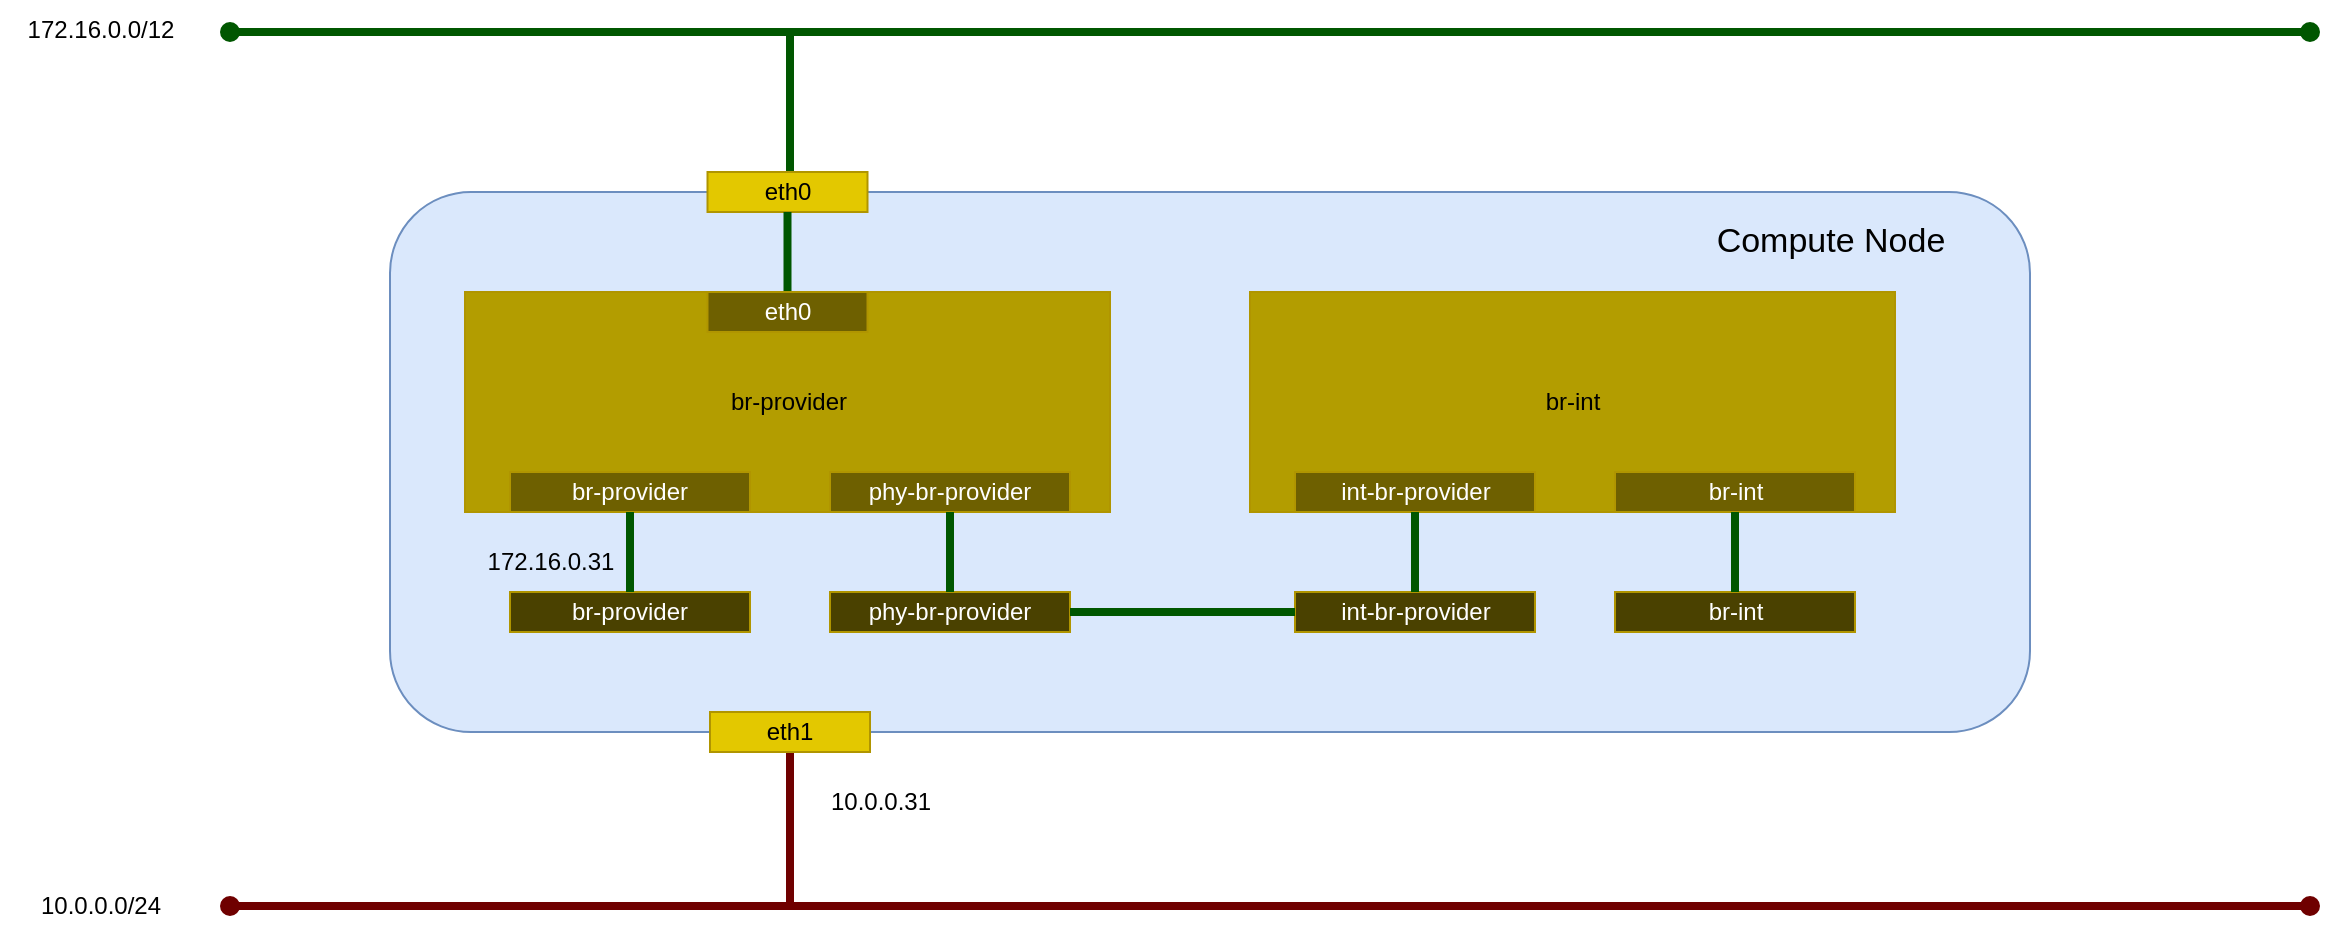 <mxfile version="24.3.0" type="device">
  <diagram name="ページ1" id="6O8cq4Rfigk1k-ii5kAo">
    <mxGraphModel dx="2217" dy="762" grid="1" gridSize="10" guides="1" tooltips="1" connect="1" arrows="1" fold="1" page="1" pageScale="1" pageWidth="827" pageHeight="1169" math="0" shadow="0">
      <root>
        <mxCell id="0" />
        <object label="ネットワーク" id="1">
          <mxCell style="locked=1;" parent="0" />
        </object>
        <mxCell id="ExSx5SIZApUU_Iw7rpWn-4" value="" style="endArrow=oval;html=1;rounded=0;startArrow=oval;startFill=1;endFill=1;strokeWidth=4;fillColor=#a20025;strokeColor=#6F0000;" parent="1" edge="1">
          <mxGeometry width="50" height="50" relative="1" as="geometry">
            <mxPoint x="-240" y="477" as="sourcePoint" />
            <mxPoint x="800" y="477" as="targetPoint" />
          </mxGeometry>
        </mxCell>
        <mxCell id="ExSx5SIZApUU_Iw7rpWn-5" value="" style="endArrow=oval;html=1;rounded=0;startArrow=oval;startFill=1;endFill=1;strokeWidth=4;fillColor=#008a00;strokeColor=#005700;" parent="1" edge="1">
          <mxGeometry width="50" height="50" relative="1" as="geometry">
            <mxPoint x="-240" y="40" as="sourcePoint" />
            <mxPoint x="800" y="40" as="targetPoint" />
          </mxGeometry>
        </mxCell>
        <mxCell id="ExSx5SIZApUU_Iw7rpWn-10" value="172.16.0.0/12" style="text;html=1;align=center;verticalAlign=middle;resizable=0;points=[];autosize=1;strokeColor=none;fillColor=none;" parent="1" vertex="1">
          <mxGeometry x="-355" y="24" width="100" height="30" as="geometry" />
        </mxCell>
        <mxCell id="ExSx5SIZApUU_Iw7rpWn-11" value="10.0.0.0/24" style="text;html=1;align=center;verticalAlign=middle;resizable=0;points=[];autosize=1;strokeColor=none;fillColor=none;" parent="1" vertex="1">
          <mxGeometry x="-345" y="462" width="80" height="30" as="geometry" />
        </mxCell>
        <mxCell id="ExSx5SIZApUU_Iw7rpWn-20" value="" style="endArrow=none;html=1;rounded=0;startArrow=none;startFill=0;endFill=0;strokeWidth=4;fillColor=#008a00;strokeColor=#005700;exitX=0.5;exitY=1;exitDx=0;exitDy=0;" parent="1" edge="1">
          <mxGeometry width="50" height="50" relative="1" as="geometry">
            <mxPoint x="40" y="40" as="sourcePoint" />
            <mxPoint x="40" y="120" as="targetPoint" />
          </mxGeometry>
        </mxCell>
        <mxCell id="ExSx5SIZApUU_Iw7rpWn-25" value="" style="endArrow=none;html=1;rounded=0;startArrow=none;startFill=0;endFill=0;strokeWidth=4;fillColor=#a20025;strokeColor=#6F0000;exitX=0.5;exitY=1;exitDx=0;exitDy=0;" parent="1" edge="1">
          <mxGeometry width="50" height="50" relative="1" as="geometry">
            <mxPoint x="40" y="397" as="sourcePoint" />
            <mxPoint x="40" y="477" as="targetPoint" />
          </mxGeometry>
        </mxCell>
        <object label="マシン" id="ExSx5SIZApUU_Iw7rpWn-6">
          <mxCell style="locked=1;" parent="0" />
        </object>
        <mxCell id="ExSx5SIZApUU_Iw7rpWn-7" value="" style="rounded=1;whiteSpace=wrap;html=1;fillColor=#dae8fc;strokeColor=#6c8ebf;align=center;horizontal=1;" parent="ExSx5SIZApUU_Iw7rpWn-6" vertex="1">
          <mxGeometry x="-160" y="120" width="820" height="270" as="geometry" />
        </mxCell>
        <mxCell id="ExSx5SIZApUU_Iw7rpWn-26" value="eth1" style="rounded=0;whiteSpace=wrap;html=1;fillColor=#e3c800;fontColor=#000000;strokeColor=#B09500;" parent="ExSx5SIZApUU_Iw7rpWn-6" vertex="1">
          <mxGeometry y="380" width="80" height="20" as="geometry" />
        </mxCell>
        <mxCell id="ExSx5SIZApUU_Iw7rpWn-32" value="eth0" style="rounded=0;whiteSpace=wrap;html=1;fillColor=#e3c800;fontColor=#000000;strokeColor=#B09500;" parent="ExSx5SIZApUU_Iw7rpWn-6" vertex="1">
          <mxGeometry x="-1.25" y="110" width="80" height="20" as="geometry" />
        </mxCell>
        <mxCell id="ExSx5SIZApUU_Iw7rpWn-33" value="10.0.0.31" style="text;html=1;align=center;verticalAlign=middle;resizable=0;points=[];autosize=1;strokeColor=none;fillColor=none;" parent="ExSx5SIZApUU_Iw7rpWn-6" vertex="1">
          <mxGeometry x="50" y="410" width="70" height="30" as="geometry" />
        </mxCell>
        <mxCell id="ExSx5SIZApUU_Iw7rpWn-36" value="172.16.0.31" style="text;html=1;align=center;verticalAlign=middle;resizable=0;points=[];autosize=1;strokeColor=none;fillColor=none;" parent="ExSx5SIZApUU_Iw7rpWn-6" vertex="1">
          <mxGeometry x="-125" y="290" width="90" height="30" as="geometry" />
        </mxCell>
        <mxCell id="21zLahzKs5m0MUraH8DA-1" value="&lt;font style=&quot;font-size: 17px;&quot;&gt;Compute Node&lt;/font&gt;" style="text;html=1;align=center;verticalAlign=middle;resizable=0;points=[];autosize=1;strokeColor=none;fillColor=none;" parent="ExSx5SIZApUU_Iw7rpWn-6" vertex="1">
          <mxGeometry x="490" y="130" width="140" height="30" as="geometry" />
        </mxCell>
        <mxCell id="21zLahzKs5m0MUraH8DA-3" value="" style="endArrow=none;html=1;rounded=0;startArrow=none;startFill=0;endFill=0;strokeWidth=4;fillColor=#008a00;strokeColor=#005700;exitX=0.5;exitY=1;exitDx=0;exitDy=0;entryX=0.5;entryY=0;entryDx=0;entryDy=0;" parent="ExSx5SIZApUU_Iw7rpWn-6" source="ExSx5SIZApUU_Iw7rpWn-32" target="dvhGGXUbRXbrGdrFJpqn-1" edge="1">
          <mxGeometry width="50" height="50" relative="1" as="geometry">
            <mxPoint x="-40" y="130" as="sourcePoint" />
            <mxPoint x="-40" y="210" as="targetPoint" />
          </mxGeometry>
        </mxCell>
        <mxCell id="dvhGGXUbRXbrGdrFJpqn-10" value="" style="group" parent="ExSx5SIZApUU_Iw7rpWn-6" vertex="1" connectable="0">
          <mxGeometry x="-122.5" y="170" width="322.5" height="110" as="geometry" />
        </mxCell>
        <mxCell id="21zLahzKs5m0MUraH8DA-2" value="br-provider" style="rounded=0;whiteSpace=wrap;html=1;fillColor=#B39D00;fontColor=#000000;strokeColor=#B09500;" parent="dvhGGXUbRXbrGdrFJpqn-10" vertex="1">
          <mxGeometry width="322.5" height="110" as="geometry" />
        </mxCell>
        <mxCell id="dvhGGXUbRXbrGdrFJpqn-1" value="&lt;font color=&quot;#ffffff&quot;&gt;eth0&lt;/font&gt;" style="rounded=0;whiteSpace=wrap;html=1;fillColor=#6E6000;fontColor=#000000;strokeColor=#B09500;" parent="dvhGGXUbRXbrGdrFJpqn-10" vertex="1">
          <mxGeometry x="121.25" width="80" height="20" as="geometry" />
        </mxCell>
        <mxCell id="dvhGGXUbRXbrGdrFJpqn-7" value="&lt;font color=&quot;#ffffff&quot;&gt;phy-br-provider&lt;/font&gt;" style="rounded=0;whiteSpace=wrap;html=1;fillColor=#6E6000;fontColor=#000000;strokeColor=#B09500;" parent="dvhGGXUbRXbrGdrFJpqn-10" vertex="1">
          <mxGeometry x="182.5" y="90" width="120" height="20" as="geometry" />
        </mxCell>
        <mxCell id="dvhGGXUbRXbrGdrFJpqn-9" value="&lt;font color=&quot;#ffffff&quot;&gt;br-provider&lt;/font&gt;" style="rounded=0;whiteSpace=wrap;html=1;fillColor=#6E6000;fontColor=#000000;strokeColor=#B09500;" parent="dvhGGXUbRXbrGdrFJpqn-10" vertex="1">
          <mxGeometry x="22.5" y="90" width="120" height="20" as="geometry" />
        </mxCell>
        <mxCell id="dvhGGXUbRXbrGdrFJpqn-13" value="br-int" style="rounded=0;whiteSpace=wrap;html=1;fillColor=#B39D00;fontColor=#000000;strokeColor=#B09500;" parent="ExSx5SIZApUU_Iw7rpWn-6" vertex="1">
          <mxGeometry x="270" y="170" width="322.5" height="110" as="geometry" />
        </mxCell>
        <mxCell id="dvhGGXUbRXbrGdrFJpqn-15" value="&lt;font color=&quot;#ffffff&quot;&gt;br-int&lt;/font&gt;" style="rounded=0;whiteSpace=wrap;html=1;fillColor=#6E6000;fontColor=#000000;strokeColor=#B09500;" parent="ExSx5SIZApUU_Iw7rpWn-6" vertex="1">
          <mxGeometry x="452.5" y="260" width="120" height="20" as="geometry" />
        </mxCell>
        <mxCell id="dvhGGXUbRXbrGdrFJpqn-16" value="&lt;font color=&quot;#ffffff&quot;&gt;int-br-provider&lt;/font&gt;" style="rounded=0;whiteSpace=wrap;html=1;fillColor=#6E6000;fontColor=#000000;strokeColor=#B09500;" parent="ExSx5SIZApUU_Iw7rpWn-6" vertex="1">
          <mxGeometry x="292.5" y="260" width="120" height="20" as="geometry" />
        </mxCell>
        <mxCell id="dvhGGXUbRXbrGdrFJpqn-18" value="&lt;font color=&quot;#ffffff&quot;&gt;br-provider&lt;/font&gt;" style="rounded=0;whiteSpace=wrap;html=1;fillColor=#4A4100;fontColor=#000000;strokeColor=#B09500;" parent="ExSx5SIZApUU_Iw7rpWn-6" vertex="1">
          <mxGeometry x="-100" y="320" width="120" height="20" as="geometry" />
        </mxCell>
        <mxCell id="dvhGGXUbRXbrGdrFJpqn-19" value="&lt;font color=&quot;#ffffff&quot;&gt;phy-br-provider&lt;/font&gt;" style="rounded=0;whiteSpace=wrap;html=1;fillColor=#4A4100;fontColor=#000000;strokeColor=#B09500;" parent="ExSx5SIZApUU_Iw7rpWn-6" vertex="1">
          <mxGeometry x="60" y="320" width="120" height="20" as="geometry" />
        </mxCell>
        <mxCell id="dvhGGXUbRXbrGdrFJpqn-21" value="&lt;font color=&quot;#ffffff&quot;&gt;int-br-provider&lt;/font&gt;" style="rounded=0;whiteSpace=wrap;html=1;fillColor=#4A4100;fontColor=#000000;strokeColor=#B09500;" parent="ExSx5SIZApUU_Iw7rpWn-6" vertex="1">
          <mxGeometry x="292.5" y="320" width="120" height="20" as="geometry" />
        </mxCell>
        <mxCell id="dvhGGXUbRXbrGdrFJpqn-22" value="&lt;font color=&quot;#ffffff&quot;&gt;br-int&lt;/font&gt;" style="rounded=0;whiteSpace=wrap;html=1;fillColor=#4A4100;fontColor=#000000;strokeColor=#B09500;" parent="ExSx5SIZApUU_Iw7rpWn-6" vertex="1">
          <mxGeometry x="452.5" y="320" width="120" height="20" as="geometry" />
        </mxCell>
        <mxCell id="dvhGGXUbRXbrGdrFJpqn-23" value="" style="endArrow=none;html=1;rounded=0;startArrow=none;startFill=0;endFill=0;strokeWidth=4;fillColor=#008a00;strokeColor=#005700;exitX=0.5;exitY=1;exitDx=0;exitDy=0;entryX=0.5;entryY=0;entryDx=0;entryDy=0;" parent="ExSx5SIZApUU_Iw7rpWn-6" source="dvhGGXUbRXbrGdrFJpqn-9" target="dvhGGXUbRXbrGdrFJpqn-18" edge="1">
          <mxGeometry width="50" height="50" relative="1" as="geometry">
            <mxPoint x="49" y="140" as="sourcePoint" />
            <mxPoint x="49" y="180" as="targetPoint" />
          </mxGeometry>
        </mxCell>
        <mxCell id="dvhGGXUbRXbrGdrFJpqn-24" value="" style="endArrow=none;html=1;rounded=0;startArrow=none;startFill=0;endFill=0;strokeWidth=4;fillColor=#008a00;strokeColor=#005700;exitX=0.5;exitY=1;exitDx=0;exitDy=0;" parent="ExSx5SIZApUU_Iw7rpWn-6" source="dvhGGXUbRXbrGdrFJpqn-7" target="dvhGGXUbRXbrGdrFJpqn-19" edge="1">
          <mxGeometry width="50" height="50" relative="1" as="geometry">
            <mxPoint x="-30" y="290" as="sourcePoint" />
            <mxPoint x="-30" y="330" as="targetPoint" />
          </mxGeometry>
        </mxCell>
        <mxCell id="dvhGGXUbRXbrGdrFJpqn-25" value="" style="endArrow=none;html=1;rounded=0;startArrow=none;startFill=0;endFill=0;strokeWidth=4;fillColor=#008a00;strokeColor=#005700;exitX=0;exitY=0.5;exitDx=0;exitDy=0;entryX=1;entryY=0.5;entryDx=0;entryDy=0;" parent="ExSx5SIZApUU_Iw7rpWn-6" source="dvhGGXUbRXbrGdrFJpqn-21" target="dvhGGXUbRXbrGdrFJpqn-19" edge="1">
          <mxGeometry width="50" height="50" relative="1" as="geometry">
            <mxPoint x="130" y="290" as="sourcePoint" />
            <mxPoint x="130" y="330" as="targetPoint" />
          </mxGeometry>
        </mxCell>
        <mxCell id="dvhGGXUbRXbrGdrFJpqn-26" value="" style="endArrow=none;html=1;rounded=0;startArrow=none;startFill=0;endFill=0;strokeWidth=4;fillColor=#008a00;strokeColor=#005700;exitX=0.5;exitY=1;exitDx=0;exitDy=0;" parent="ExSx5SIZApUU_Iw7rpWn-6" source="dvhGGXUbRXbrGdrFJpqn-16" target="dvhGGXUbRXbrGdrFJpqn-21" edge="1">
          <mxGeometry width="50" height="50" relative="1" as="geometry">
            <mxPoint x="130" y="290" as="sourcePoint" />
            <mxPoint x="130" y="330" as="targetPoint" />
          </mxGeometry>
        </mxCell>
        <mxCell id="dvhGGXUbRXbrGdrFJpqn-27" value="" style="endArrow=none;html=1;rounded=0;startArrow=none;startFill=0;endFill=0;strokeWidth=4;fillColor=#008a00;strokeColor=#005700;exitX=0.5;exitY=1;exitDx=0;exitDy=0;entryX=0.5;entryY=0;entryDx=0;entryDy=0;" parent="ExSx5SIZApUU_Iw7rpWn-6" source="dvhGGXUbRXbrGdrFJpqn-15" target="dvhGGXUbRXbrGdrFJpqn-22" edge="1">
          <mxGeometry width="50" height="50" relative="1" as="geometry">
            <mxPoint x="363" y="290" as="sourcePoint" />
            <mxPoint x="363" y="330" as="targetPoint" />
          </mxGeometry>
        </mxCell>
      </root>
    </mxGraphModel>
  </diagram>
</mxfile>
